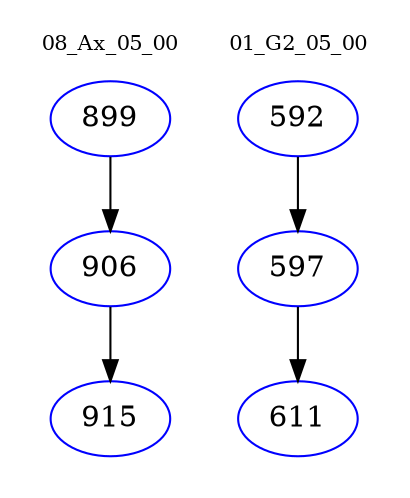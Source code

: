 digraph{
subgraph cluster_0 {
color = white
label = "08_Ax_05_00";
fontsize=10;
T0_899 [label="899", color="blue"]
T0_899 -> T0_906 [color="black"]
T0_906 [label="906", color="blue"]
T0_906 -> T0_915 [color="black"]
T0_915 [label="915", color="blue"]
}
subgraph cluster_1 {
color = white
label = "01_G2_05_00";
fontsize=10;
T1_592 [label="592", color="blue"]
T1_592 -> T1_597 [color="black"]
T1_597 [label="597", color="blue"]
T1_597 -> T1_611 [color="black"]
T1_611 [label="611", color="blue"]
}
}

